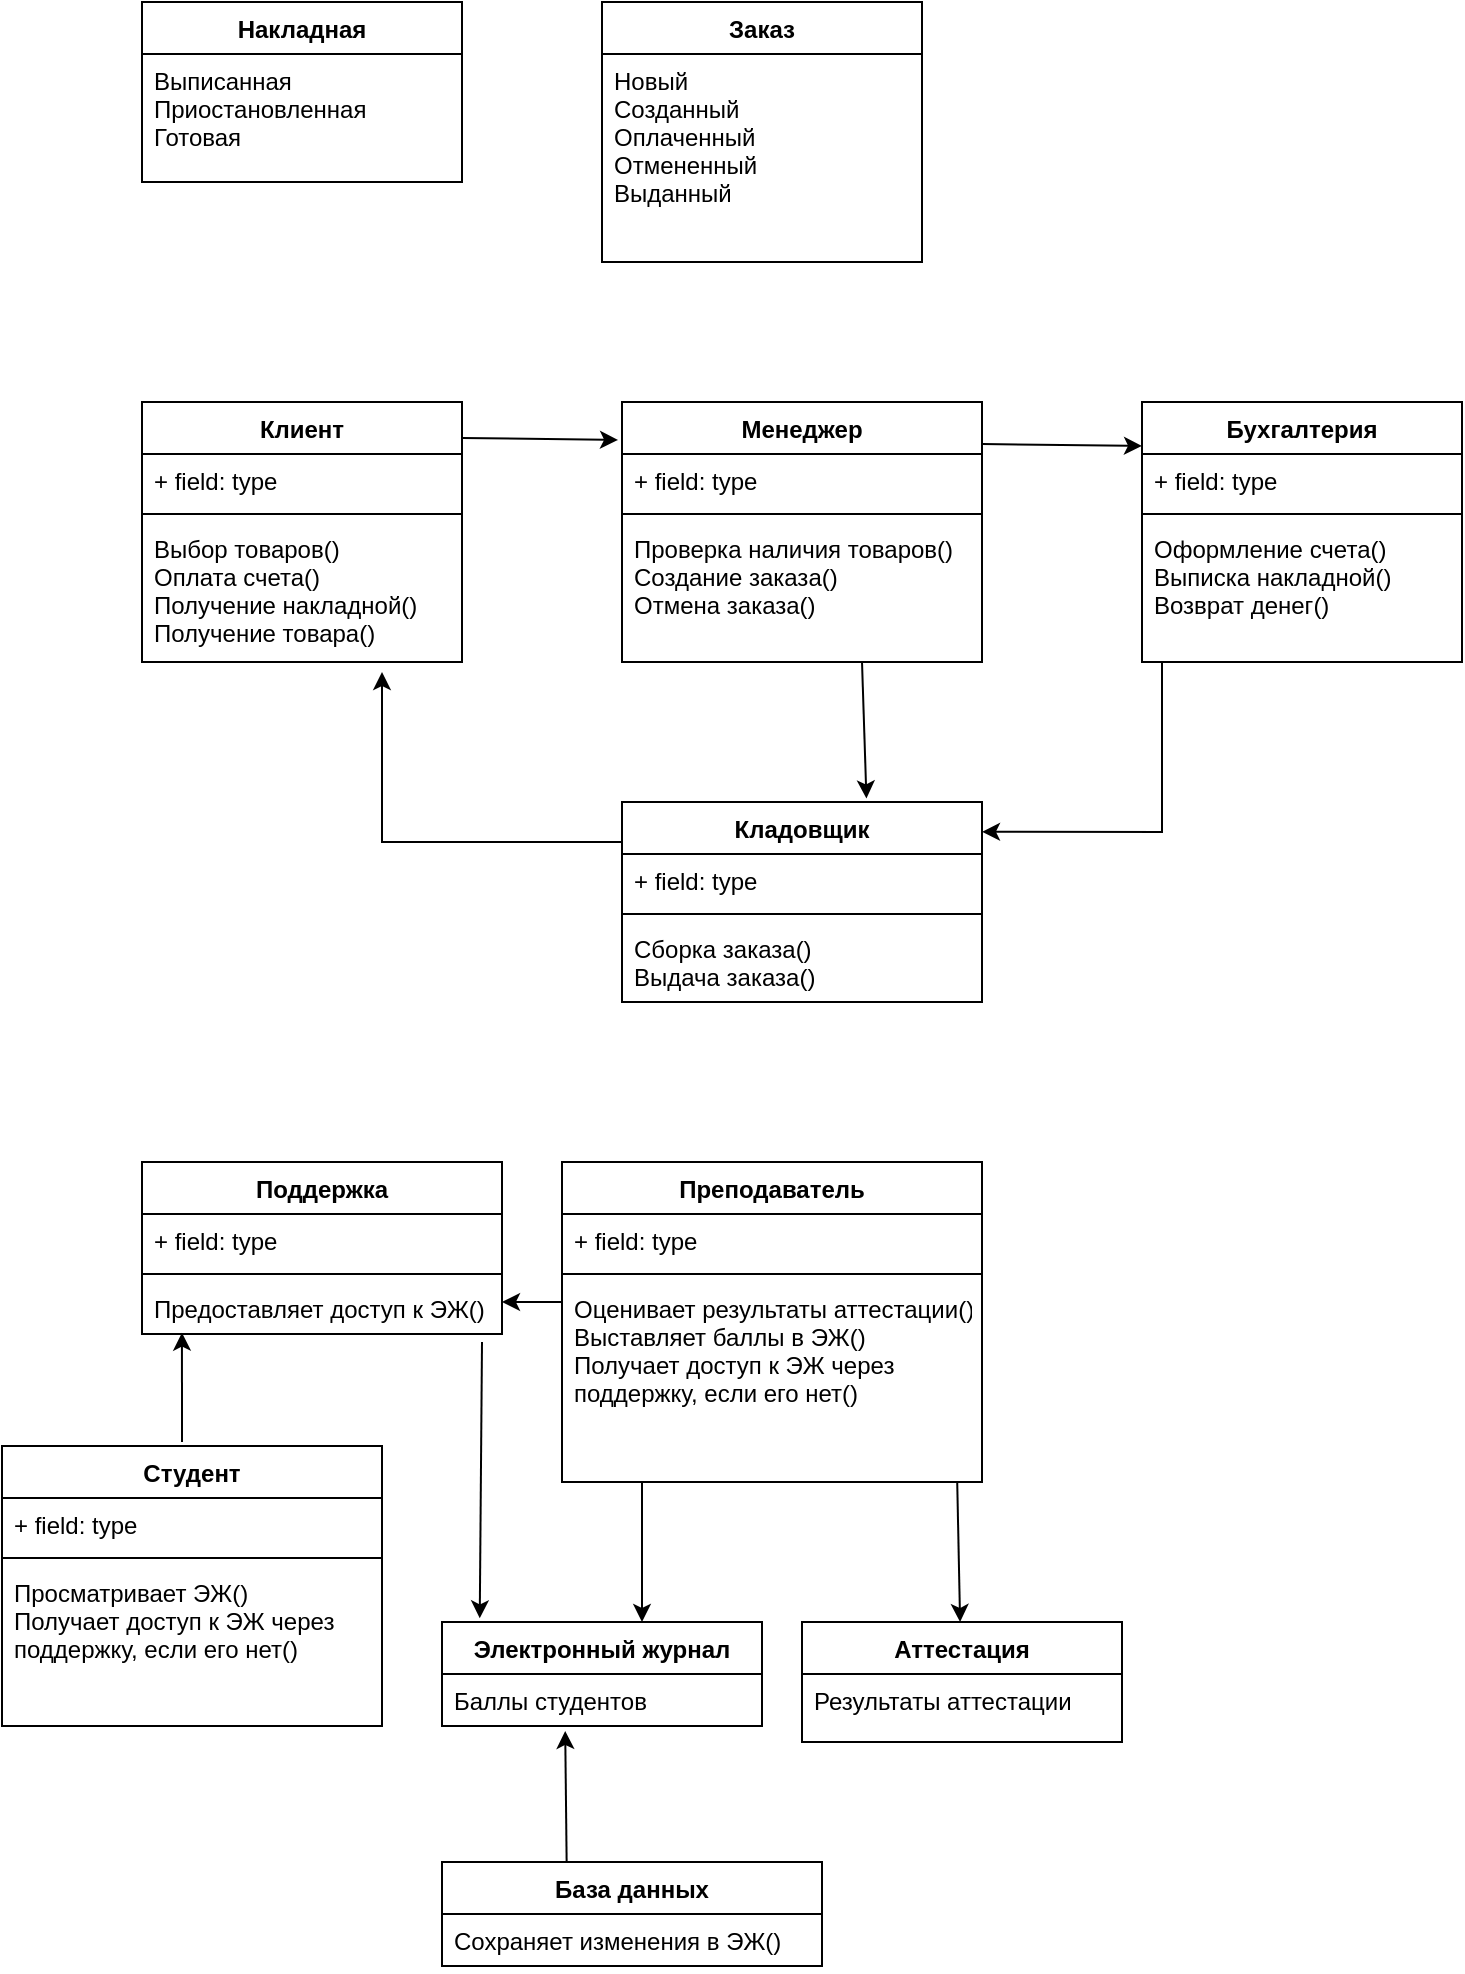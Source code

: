 <mxfile version="20.4.0" type="device"><diagram id="3Pmi4ashLVj8adpl-hZ9" name="Страница 1"><mxGraphModel dx="828" dy="490" grid="1" gridSize="10" guides="1" tooltips="1" connect="1" arrows="1" fold="1" page="1" pageScale="1" pageWidth="3300" pageHeight="4681" math="0" shadow="0"><root><mxCell id="0"/><mxCell id="1" parent="0"/><mxCell id="-HmZBfuv2_8bLEbeXIM2-1" value="Кладовщик" style="swimlane;fontStyle=1;align=center;verticalAlign=top;childLayout=stackLayout;horizontal=1;startSize=26;horizontalStack=0;resizeParent=1;resizeParentMax=0;resizeLast=0;collapsible=1;marginBottom=0;" parent="1" vertex="1"><mxGeometry x="680" y="520" width="180" height="100" as="geometry"/></mxCell><mxCell id="yO045woWVRhiivgqVB_d-5" value="" style="endArrow=classic;html=1;rounded=0;exitX=1;exitY=-0.192;exitDx=0;exitDy=0;exitPerimeter=0;" edge="1" parent="-HmZBfuv2_8bLEbeXIM2-1"><mxGeometry width="50" height="50" relative="1" as="geometry"><mxPoint y="19.998" as="sourcePoint"/><mxPoint x="-120" y="-65" as="targetPoint"/><Array as="points"><mxPoint x="-120" y="20"/></Array></mxGeometry></mxCell><mxCell id="-HmZBfuv2_8bLEbeXIM2-2" value="+ field: type" style="text;strokeColor=none;fillColor=none;align=left;verticalAlign=top;spacingLeft=4;spacingRight=4;overflow=hidden;rotatable=0;points=[[0,0.5],[1,0.5]];portConstraint=eastwest;" parent="-HmZBfuv2_8bLEbeXIM2-1" vertex="1"><mxGeometry y="26" width="180" height="26" as="geometry"/></mxCell><mxCell id="-HmZBfuv2_8bLEbeXIM2-3" value="" style="line;strokeWidth=1;fillColor=none;align=left;verticalAlign=middle;spacingTop=-1;spacingLeft=3;spacingRight=3;rotatable=0;labelPosition=right;points=[];portConstraint=eastwest;strokeColor=inherit;" parent="-HmZBfuv2_8bLEbeXIM2-1" vertex="1"><mxGeometry y="52" width="180" height="8" as="geometry"/></mxCell><mxCell id="-HmZBfuv2_8bLEbeXIM2-4" value="Сборка заказа()&#10;Выдача заказа()" style="text;strokeColor=none;fillColor=none;align=left;verticalAlign=top;spacingLeft=4;spacingRight=4;overflow=hidden;rotatable=0;points=[[0,0.5],[1,0.5]];portConstraint=eastwest;" parent="-HmZBfuv2_8bLEbeXIM2-1" vertex="1"><mxGeometry y="60" width="180" height="40" as="geometry"/></mxCell><mxCell id="-HmZBfuv2_8bLEbeXIM2-9" value="Бухгалтерия" style="swimlane;fontStyle=1;align=center;verticalAlign=top;childLayout=stackLayout;horizontal=1;startSize=26;horizontalStack=0;resizeParent=1;resizeParentMax=0;resizeLast=0;collapsible=1;marginBottom=0;" parent="1" vertex="1"><mxGeometry x="940" y="320" width="160" height="130" as="geometry"/></mxCell><mxCell id="-HmZBfuv2_8bLEbeXIM2-10" value="+ field: type" style="text;strokeColor=none;fillColor=none;align=left;verticalAlign=top;spacingLeft=4;spacingRight=4;overflow=hidden;rotatable=0;points=[[0,0.5],[1,0.5]];portConstraint=eastwest;" parent="-HmZBfuv2_8bLEbeXIM2-9" vertex="1"><mxGeometry y="26" width="160" height="26" as="geometry"/></mxCell><mxCell id="-HmZBfuv2_8bLEbeXIM2-11" value="" style="line;strokeWidth=1;fillColor=none;align=left;verticalAlign=middle;spacingTop=-1;spacingLeft=3;spacingRight=3;rotatable=0;labelPosition=right;points=[];portConstraint=eastwest;strokeColor=inherit;" parent="-HmZBfuv2_8bLEbeXIM2-9" vertex="1"><mxGeometry y="52" width="160" height="8" as="geometry"/></mxCell><mxCell id="-HmZBfuv2_8bLEbeXIM2-12" value="Оформление счета()&#10;Выписка накладной()&#10;Возврат денег()" style="text;strokeColor=none;fillColor=none;align=left;verticalAlign=top;spacingLeft=4;spacingRight=4;overflow=hidden;rotatable=0;points=[[0,0.5],[1,0.5]];portConstraint=eastwest;" parent="-HmZBfuv2_8bLEbeXIM2-9" vertex="1"><mxGeometry y="60" width="160" height="70" as="geometry"/></mxCell><mxCell id="-HmZBfuv2_8bLEbeXIM2-13" value="Менеджер" style="swimlane;fontStyle=1;align=center;verticalAlign=top;childLayout=stackLayout;horizontal=1;startSize=26;horizontalStack=0;resizeParent=1;resizeParentMax=0;resizeLast=0;collapsible=1;marginBottom=0;" parent="1" vertex="1"><mxGeometry x="680" y="320" width="180" height="130" as="geometry"/></mxCell><mxCell id="-HmZBfuv2_8bLEbeXIM2-14" value="+ field: type" style="text;strokeColor=none;fillColor=none;align=left;verticalAlign=top;spacingLeft=4;spacingRight=4;overflow=hidden;rotatable=0;points=[[0,0.5],[1,0.5]];portConstraint=eastwest;" parent="-HmZBfuv2_8bLEbeXIM2-13" vertex="1"><mxGeometry y="26" width="180" height="26" as="geometry"/></mxCell><mxCell id="-HmZBfuv2_8bLEbeXIM2-15" value="" style="line;strokeWidth=1;fillColor=none;align=left;verticalAlign=middle;spacingTop=-1;spacingLeft=3;spacingRight=3;rotatable=0;labelPosition=right;points=[];portConstraint=eastwest;strokeColor=inherit;" parent="-HmZBfuv2_8bLEbeXIM2-13" vertex="1"><mxGeometry y="52" width="180" height="8" as="geometry"/></mxCell><mxCell id="-HmZBfuv2_8bLEbeXIM2-16" value="Проверка наличия товаров()&#10;Создание заказа()&#10;Отмена заказа()" style="text;strokeColor=none;fillColor=none;align=left;verticalAlign=top;spacingLeft=4;spacingRight=4;overflow=hidden;rotatable=0;points=[[0,0.5],[1,0.5]];portConstraint=eastwest;" parent="-HmZBfuv2_8bLEbeXIM2-13" vertex="1"><mxGeometry y="60" width="180" height="70" as="geometry"/></mxCell><mxCell id="-HmZBfuv2_8bLEbeXIM2-17" value="Клиент" style="swimlane;fontStyle=1;align=center;verticalAlign=top;childLayout=stackLayout;horizontal=1;startSize=26;horizontalStack=0;resizeParent=1;resizeParentMax=0;resizeLast=0;collapsible=1;marginBottom=0;" parent="1" vertex="1"><mxGeometry x="440" y="320" width="160" height="130" as="geometry"/></mxCell><mxCell id="-HmZBfuv2_8bLEbeXIM2-18" value="+ field: type" style="text;strokeColor=none;fillColor=none;align=left;verticalAlign=top;spacingLeft=4;spacingRight=4;overflow=hidden;rotatable=0;points=[[0,0.5],[1,0.5]];portConstraint=eastwest;" parent="-HmZBfuv2_8bLEbeXIM2-17" vertex="1"><mxGeometry y="26" width="160" height="26" as="geometry"/></mxCell><mxCell id="-HmZBfuv2_8bLEbeXIM2-19" value="" style="line;strokeWidth=1;fillColor=none;align=left;verticalAlign=middle;spacingTop=-1;spacingLeft=3;spacingRight=3;rotatable=0;labelPosition=right;points=[];portConstraint=eastwest;strokeColor=inherit;" parent="-HmZBfuv2_8bLEbeXIM2-17" vertex="1"><mxGeometry y="52" width="160" height="8" as="geometry"/></mxCell><mxCell id="-HmZBfuv2_8bLEbeXIM2-20" value="Выбор товаров()&#10;Оплата счета()&#10;Получение накладной()&#10;Получение товара()" style="text;strokeColor=none;fillColor=none;align=left;verticalAlign=top;spacingLeft=4;spacingRight=4;overflow=hidden;rotatable=0;points=[[0,0.5],[1,0.5]];portConstraint=eastwest;" parent="-HmZBfuv2_8bLEbeXIM2-17" vertex="1"><mxGeometry y="60" width="160" height="70" as="geometry"/></mxCell><mxCell id="-HmZBfuv2_8bLEbeXIM2-30" value="Заказ" style="swimlane;fontStyle=1;align=center;verticalAlign=top;childLayout=stackLayout;horizontal=1;startSize=26;horizontalStack=0;resizeParent=1;resizeParentMax=0;resizeLast=0;collapsible=1;marginBottom=0;" parent="1" vertex="1"><mxGeometry x="670" y="120" width="160" height="130" as="geometry"/></mxCell><mxCell id="-HmZBfuv2_8bLEbeXIM2-31" value="Новый&#10;Созданный&#10;Оплаченный&#10;Отмененный&#10;Выданный" style="text;strokeColor=none;fillColor=none;align=left;verticalAlign=top;spacingLeft=4;spacingRight=4;overflow=hidden;rotatable=0;points=[[0,0.5],[1,0.5]];portConstraint=eastwest;" parent="-HmZBfuv2_8bLEbeXIM2-30" vertex="1"><mxGeometry y="26" width="160" height="104" as="geometry"/></mxCell><mxCell id="yO045woWVRhiivgqVB_d-1" value="" style="endArrow=classic;html=1;rounded=0;exitX=1;exitY=0.138;exitDx=0;exitDy=0;exitPerimeter=0;entryX=-0.011;entryY=0.146;entryDx=0;entryDy=0;entryPerimeter=0;" edge="1" parent="1" source="-HmZBfuv2_8bLEbeXIM2-17" target="-HmZBfuv2_8bLEbeXIM2-13"><mxGeometry width="50" height="50" relative="1" as="geometry"><mxPoint x="790" y="450" as="sourcePoint"/><mxPoint x="840" y="400" as="targetPoint"/></mxGeometry></mxCell><mxCell id="yO045woWVRhiivgqVB_d-2" value="" style="endArrow=classic;html=1;rounded=0;exitX=1;exitY=-0.192;exitDx=0;exitDy=0;exitPerimeter=0;entryX=0;entryY=-0.154;entryDx=0;entryDy=0;entryPerimeter=0;" edge="1" parent="1" source="-HmZBfuv2_8bLEbeXIM2-14" target="-HmZBfuv2_8bLEbeXIM2-10"><mxGeometry width="50" height="50" relative="1" as="geometry"><mxPoint x="790" y="450" as="sourcePoint"/><mxPoint x="840" y="400" as="targetPoint"/></mxGeometry></mxCell><mxCell id="yO045woWVRhiivgqVB_d-3" value="" style="endArrow=classic;html=1;rounded=0;exitX=1;exitY=-0.192;exitDx=0;exitDy=0;exitPerimeter=0;entryX=0.679;entryY=-0.018;entryDx=0;entryDy=0;entryPerimeter=0;" edge="1" parent="1" target="-HmZBfuv2_8bLEbeXIM2-1"><mxGeometry width="50" height="50" relative="1" as="geometry"><mxPoint x="800" y="449.998" as="sourcePoint"/><mxPoint x="880" y="450.986" as="targetPoint"/></mxGeometry></mxCell><mxCell id="yO045woWVRhiivgqVB_d-4" value="" style="endArrow=classic;html=1;rounded=0;exitX=1;exitY=-0.192;exitDx=0;exitDy=0;exitPerimeter=0;entryX=1;entryY=0.149;entryDx=0;entryDy=0;entryPerimeter=0;" edge="1" parent="1" target="-HmZBfuv2_8bLEbeXIM2-1"><mxGeometry width="50" height="50" relative="1" as="geometry"><mxPoint x="950" y="449.998" as="sourcePoint"/><mxPoint x="1030" y="450.986" as="targetPoint"/><Array as="points"><mxPoint x="950" y="535"/></Array></mxGeometry></mxCell><mxCell id="yO045woWVRhiivgqVB_d-6" value="Студент" style="swimlane;fontStyle=1;align=center;verticalAlign=top;childLayout=stackLayout;horizontal=1;startSize=26;horizontalStack=0;resizeParent=1;resizeParentMax=0;resizeLast=0;collapsible=1;marginBottom=0;" vertex="1" parent="1"><mxGeometry x="370" y="842" width="190" height="140" as="geometry"/></mxCell><mxCell id="yO045woWVRhiivgqVB_d-7" value="+ field: type" style="text;strokeColor=none;fillColor=none;align=left;verticalAlign=top;spacingLeft=4;spacingRight=4;overflow=hidden;rotatable=0;points=[[0,0.5],[1,0.5]];portConstraint=eastwest;" vertex="1" parent="yO045woWVRhiivgqVB_d-6"><mxGeometry y="26" width="190" height="26" as="geometry"/></mxCell><mxCell id="yO045woWVRhiivgqVB_d-8" value="" style="line;strokeWidth=1;fillColor=none;align=left;verticalAlign=middle;spacingTop=-1;spacingLeft=3;spacingRight=3;rotatable=0;labelPosition=right;points=[];portConstraint=eastwest;strokeColor=inherit;" vertex="1" parent="yO045woWVRhiivgqVB_d-6"><mxGeometry y="52" width="190" height="8" as="geometry"/></mxCell><mxCell id="yO045woWVRhiivgqVB_d-9" value="Просматривает ЭЖ()&#10;Получает доступ к ЭЖ через&#10;поддержку, если его нет()" style="text;strokeColor=none;fillColor=none;align=left;verticalAlign=top;spacingLeft=4;spacingRight=4;overflow=hidden;rotatable=0;points=[[0,0.5],[1,0.5]];portConstraint=eastwest;" vertex="1" parent="yO045woWVRhiivgqVB_d-6"><mxGeometry y="60" width="190" height="80" as="geometry"/></mxCell><mxCell id="yO045woWVRhiivgqVB_d-10" value="Преподаватель" style="swimlane;fontStyle=1;align=center;verticalAlign=top;childLayout=stackLayout;horizontal=1;startSize=26;horizontalStack=0;resizeParent=1;resizeParentMax=0;resizeLast=0;collapsible=1;marginBottom=0;" vertex="1" parent="1"><mxGeometry x="650" y="700" width="210" height="160" as="geometry"/></mxCell><mxCell id="yO045woWVRhiivgqVB_d-11" value="+ field: type" style="text;strokeColor=none;fillColor=none;align=left;verticalAlign=top;spacingLeft=4;spacingRight=4;overflow=hidden;rotatable=0;points=[[0,0.5],[1,0.5]];portConstraint=eastwest;" vertex="1" parent="yO045woWVRhiivgqVB_d-10"><mxGeometry y="26" width="210" height="26" as="geometry"/></mxCell><mxCell id="yO045woWVRhiivgqVB_d-12" value="" style="line;strokeWidth=1;fillColor=none;align=left;verticalAlign=middle;spacingTop=-1;spacingLeft=3;spacingRight=3;rotatable=0;labelPosition=right;points=[];portConstraint=eastwest;strokeColor=inherit;" vertex="1" parent="yO045woWVRhiivgqVB_d-10"><mxGeometry y="52" width="210" height="8" as="geometry"/></mxCell><mxCell id="yO045woWVRhiivgqVB_d-13" value="Оценивает результаты аттестации()&#10;Выставляет баллы в ЭЖ()&#10;Получает доступ к ЭЖ через &#10;поддержку, если его нет()" style="text;strokeColor=none;fillColor=none;align=left;verticalAlign=top;spacingLeft=4;spacingRight=4;overflow=hidden;rotatable=0;points=[[0,0.5],[1,0.5]];portConstraint=eastwest;" vertex="1" parent="yO045woWVRhiivgqVB_d-10"><mxGeometry y="60" width="210" height="100" as="geometry"/></mxCell><mxCell id="yO045woWVRhiivgqVB_d-14" value="Поддержка" style="swimlane;fontStyle=1;align=center;verticalAlign=top;childLayout=stackLayout;horizontal=1;startSize=26;horizontalStack=0;resizeParent=1;resizeParentMax=0;resizeLast=0;collapsible=1;marginBottom=0;" vertex="1" parent="1"><mxGeometry x="440" y="700" width="180" height="86" as="geometry"/></mxCell><mxCell id="yO045woWVRhiivgqVB_d-15" value="+ field: type" style="text;strokeColor=none;fillColor=none;align=left;verticalAlign=top;spacingLeft=4;spacingRight=4;overflow=hidden;rotatable=0;points=[[0,0.5],[1,0.5]];portConstraint=eastwest;" vertex="1" parent="yO045woWVRhiivgqVB_d-14"><mxGeometry y="26" width="180" height="26" as="geometry"/></mxCell><mxCell id="yO045woWVRhiivgqVB_d-16" value="" style="line;strokeWidth=1;fillColor=none;align=left;verticalAlign=middle;spacingTop=-1;spacingLeft=3;spacingRight=3;rotatable=0;labelPosition=right;points=[];portConstraint=eastwest;strokeColor=inherit;" vertex="1" parent="yO045woWVRhiivgqVB_d-14"><mxGeometry y="52" width="180" height="8" as="geometry"/></mxCell><mxCell id="yO045woWVRhiivgqVB_d-17" value="Предоставляет доступ к ЭЖ()" style="text;strokeColor=none;fillColor=none;align=left;verticalAlign=top;spacingLeft=4;spacingRight=4;overflow=hidden;rotatable=0;points=[[0,0.5],[1,0.5]];portConstraint=eastwest;" vertex="1" parent="yO045woWVRhiivgqVB_d-14"><mxGeometry y="60" width="180" height="26" as="geometry"/></mxCell><mxCell id="yO045woWVRhiivgqVB_d-18" value="База данных" style="swimlane;fontStyle=1;align=center;verticalAlign=top;childLayout=stackLayout;horizontal=1;startSize=26;horizontalStack=0;resizeParent=1;resizeParentMax=0;resizeLast=0;collapsible=1;marginBottom=0;" vertex="1" parent="1"><mxGeometry x="590" y="1050" width="190" height="52" as="geometry"/></mxCell><mxCell id="yO045woWVRhiivgqVB_d-19" value="Сохраняет изменения в ЭЖ()" style="text;strokeColor=none;fillColor=none;align=left;verticalAlign=top;spacingLeft=4;spacingRight=4;overflow=hidden;rotatable=0;points=[[0,0.5],[1,0.5]];portConstraint=eastwest;" vertex="1" parent="yO045woWVRhiivgqVB_d-18"><mxGeometry y="26" width="190" height="26" as="geometry"/></mxCell><mxCell id="yO045woWVRhiivgqVB_d-22" value="Накладная" style="swimlane;fontStyle=1;align=center;verticalAlign=top;childLayout=stackLayout;horizontal=1;startSize=26;horizontalStack=0;resizeParent=1;resizeParentMax=0;resizeLast=0;collapsible=1;marginBottom=0;" vertex="1" parent="1"><mxGeometry x="440" y="120" width="160" height="90" as="geometry"/></mxCell><mxCell id="yO045woWVRhiivgqVB_d-23" value="Выписанная&#10;Приостановленная&#10;Готовая" style="text;strokeColor=none;fillColor=none;align=left;verticalAlign=top;spacingLeft=4;spacingRight=4;overflow=hidden;rotatable=0;points=[[0,0.5],[1,0.5]];portConstraint=eastwest;" vertex="1" parent="yO045woWVRhiivgqVB_d-22"><mxGeometry y="26" width="160" height="64" as="geometry"/></mxCell><mxCell id="yO045woWVRhiivgqVB_d-24" value="Аттестация" style="swimlane;fontStyle=1;align=center;verticalAlign=top;childLayout=stackLayout;horizontal=1;startSize=26;horizontalStack=0;resizeParent=1;resizeParentMax=0;resizeLast=0;collapsible=1;marginBottom=0;" vertex="1" parent="1"><mxGeometry x="770" y="930" width="160" height="60" as="geometry"/></mxCell><mxCell id="yO045woWVRhiivgqVB_d-25" value="Результаты аттестации" style="text;strokeColor=none;fillColor=none;align=left;verticalAlign=top;spacingLeft=4;spacingRight=4;overflow=hidden;rotatable=0;points=[[0,0.5],[1,0.5]];portConstraint=eastwest;" vertex="1" parent="yO045woWVRhiivgqVB_d-24"><mxGeometry y="26" width="160" height="34" as="geometry"/></mxCell><mxCell id="yO045woWVRhiivgqVB_d-28" value="Электронный журнал" style="swimlane;fontStyle=1;align=center;verticalAlign=top;childLayout=stackLayout;horizontal=1;startSize=26;horizontalStack=0;resizeParent=1;resizeParentMax=0;resizeLast=0;collapsible=1;marginBottom=0;" vertex="1" parent="1"><mxGeometry x="590" y="930" width="160" height="52" as="geometry"/></mxCell><mxCell id="yO045woWVRhiivgqVB_d-29" value="Баллы студентов " style="text;strokeColor=none;fillColor=none;align=left;verticalAlign=top;spacingLeft=4;spacingRight=4;overflow=hidden;rotatable=0;points=[[0,0.5],[1,0.5]];portConstraint=eastwest;" vertex="1" parent="yO045woWVRhiivgqVB_d-28"><mxGeometry y="26" width="160" height="26" as="geometry"/></mxCell><mxCell id="yO045woWVRhiivgqVB_d-32" value="" style="endArrow=classic;html=1;rounded=0;entryX=1.009;entryY=0.132;entryDx=0;entryDy=0;entryPerimeter=0;" edge="1" parent="1"><mxGeometry width="50" height="50" relative="1" as="geometry"><mxPoint x="650" y="770" as="sourcePoint"/><mxPoint x="620.0" y="770.0" as="targetPoint"/></mxGeometry></mxCell><mxCell id="yO045woWVRhiivgqVB_d-33" value="" style="endArrow=classic;html=1;rounded=0;entryX=0.111;entryY=0.974;entryDx=0;entryDy=0;entryPerimeter=0;" edge="1" parent="1" target="yO045woWVRhiivgqVB_d-17"><mxGeometry width="50" height="50" relative="1" as="geometry"><mxPoint x="460" y="840" as="sourcePoint"/><mxPoint x="451" y="780" as="targetPoint"/></mxGeometry></mxCell><mxCell id="yO045woWVRhiivgqVB_d-35" value="" style="endArrow=classic;html=1;rounded=0;" edge="1" parent="1"><mxGeometry width="50" height="50" relative="1" as="geometry"><mxPoint x="690" y="860" as="sourcePoint"/><mxPoint x="690" y="930" as="targetPoint"/></mxGeometry></mxCell><mxCell id="yO045woWVRhiivgqVB_d-36" value="" style="endArrow=classic;html=1;rounded=0;entryX=0.25;entryY=0;entryDx=0;entryDy=0;exitX=0.941;exitY=1.001;exitDx=0;exitDy=0;exitPerimeter=0;" edge="1" parent="1" source="yO045woWVRhiivgqVB_d-13"><mxGeometry width="50" height="50" relative="1" as="geometry"><mxPoint x="849.05" y="864" as="sourcePoint"/><mxPoint x="849.05" y="930" as="targetPoint"/></mxGeometry></mxCell><mxCell id="yO045woWVRhiivgqVB_d-37" value="" style="endArrow=classic;html=1;rounded=0;entryX=0.118;entryY=-0.035;entryDx=0;entryDy=0;entryPerimeter=0;" edge="1" parent="1" target="yO045woWVRhiivgqVB_d-28"><mxGeometry width="50" height="50" relative="1" as="geometry"><mxPoint x="610" y="790" as="sourcePoint"/><mxPoint x="630.0" y="780" as="targetPoint"/></mxGeometry></mxCell><mxCell id="yO045woWVRhiivgqVB_d-38" value="" style="endArrow=classic;html=1;rounded=0;entryX=0.385;entryY=1.096;entryDx=0;entryDy=0;entryPerimeter=0;exitX=0.328;exitY=-0.01;exitDx=0;exitDy=0;exitPerimeter=0;" edge="1" parent="1" source="yO045woWVRhiivgqVB_d-18" target="yO045woWVRhiivgqVB_d-29"><mxGeometry width="50" height="50" relative="1" as="geometry"><mxPoint x="690" y="982" as="sourcePoint"/><mxPoint x="690" y="1052" as="targetPoint"/></mxGeometry></mxCell></root></mxGraphModel></diagram></mxfile>